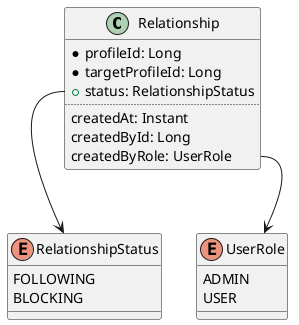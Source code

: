 @startuml
'https://plantuml.com/class-diagram

class Relationship {
  *profileId: Long
  *targetProfileId: Long
  +status: RelationshipStatus
  ..
  createdAt: Instant
  createdById: Long
  createdByRole: UserRole
}

note right of Relationship::description
  상태 메시지
end note

note right of Relationship::imagePath
  프로필 이미지 경로
end note

enum RelationshipStatus {
  FOLLOWING
  BLOCKING
}

enum UserRole {
  ADMIN
  USER
}

Relationship::status --> RelationshipStatus
Relationship::createdByRole --> UserRole

@enduml
